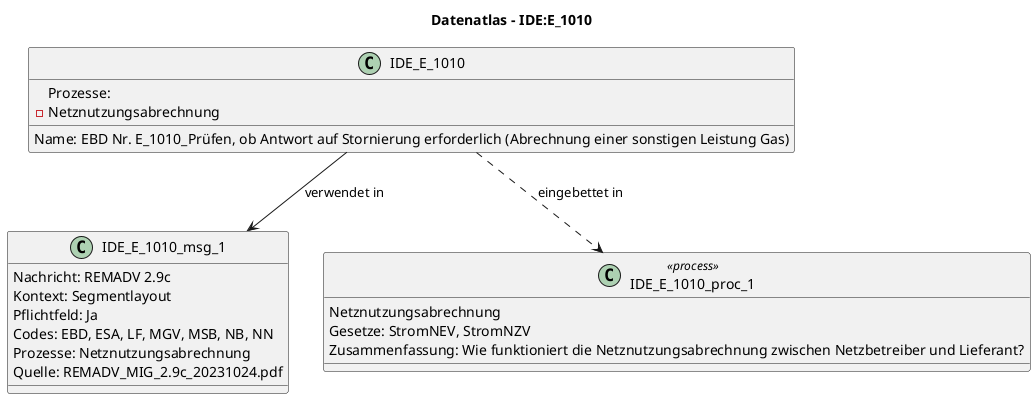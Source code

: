 @startuml
title Datenatlas – IDE:E_1010
class IDE_E_1010 {
  Name: EBD Nr. E_1010_Prüfen, ob Antwort auf Stornierung erforderlich (Abrechnung einer sonstigen Leistung Gas)
  Prozesse:
    - Netznutzungsabrechnung
}
class IDE_E_1010_msg_1 {
  Nachricht: REMADV 2.9c
  Kontext: Segmentlayout
  Pflichtfeld: Ja
  Codes: EBD, ESA, LF, MGV, MSB, NB, NN
  Prozesse: Netznutzungsabrechnung
  Quelle: REMADV_MIG_2.9c_20231024.pdf
}
IDE_E_1010 --> IDE_E_1010_msg_1 : verwendet in
class IDE_E_1010_proc_1 <<process>> {
  Netznutzungsabrechnung
  Gesetze: StromNEV, StromNZV
  Zusammenfassung: Wie funktioniert die Netznutzungsabrechnung zwischen Netzbetreiber und Lieferant?
}
IDE_E_1010 ..> IDE_E_1010_proc_1 : eingebettet in
@enduml